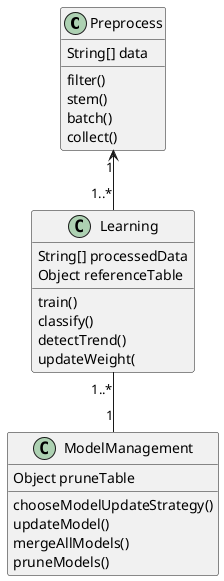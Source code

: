 @startuml q5
class Preprocess {
    String[] data
    filter()
    stem()
    batch()
    collect()
}
class Learning {
    String[] processedData
    Object referenceTable
    train()
    classify()
    detectTrend()
    updateWeight(

}
class ModelManagement {
    Object pruneTable
    chooseModelUpdateStrategy()
    updateModel()
    mergeAllModels()
    pruneModels()
}

Preprocess "1" <-- "1..*" Learning
Learning "1..*" -- "1" ModelManagement


@enduml